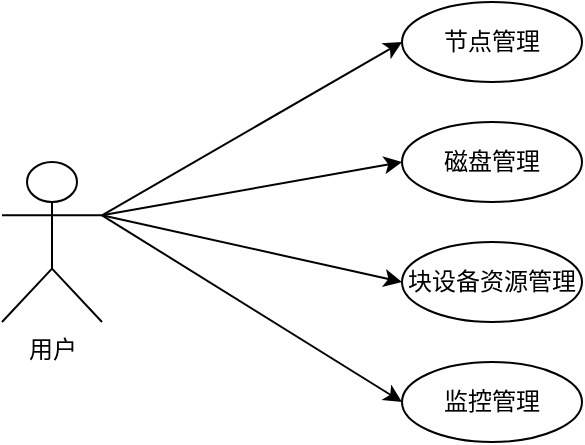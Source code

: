 <mxfile version="21.6.2" type="github">
  <diagram name="第 1 页" id="Y8m1zG7YkmczJ9cumg8B">
    <mxGraphModel dx="1050" dy="549" grid="1" gridSize="10" guides="1" tooltips="1" connect="1" arrows="1" fold="1" page="1" pageScale="1" pageWidth="827" pageHeight="1169" math="0" shadow="0">
      <root>
        <mxCell id="0" />
        <mxCell id="1" parent="0" />
        <mxCell id="H5pEt3jxYGkT5q6poo7g-10" style="rounded=0;orthogonalLoop=1;jettySize=auto;html=1;exitX=1;exitY=0.333;exitDx=0;exitDy=0;exitPerimeter=0;entryX=0;entryY=0.5;entryDx=0;entryDy=0;" edge="1" parent="1" source="H5pEt3jxYGkT5q6poo7g-1" target="H5pEt3jxYGkT5q6poo7g-4">
          <mxGeometry relative="1" as="geometry" />
        </mxCell>
        <mxCell id="H5pEt3jxYGkT5q6poo7g-11" style="rounded=0;orthogonalLoop=1;jettySize=auto;html=1;exitX=1;exitY=0.333;exitDx=0;exitDy=0;exitPerimeter=0;entryX=0;entryY=0.5;entryDx=0;entryDy=0;" edge="1" parent="1" source="H5pEt3jxYGkT5q6poo7g-1" target="H5pEt3jxYGkT5q6poo7g-7">
          <mxGeometry relative="1" as="geometry" />
        </mxCell>
        <mxCell id="H5pEt3jxYGkT5q6poo7g-12" style="rounded=0;orthogonalLoop=1;jettySize=auto;html=1;entryX=0;entryY=0.5;entryDx=0;entryDy=0;exitX=1;exitY=0.333;exitDx=0;exitDy=0;exitPerimeter=0;" edge="1" parent="1" source="H5pEt3jxYGkT5q6poo7g-1" target="H5pEt3jxYGkT5q6poo7g-9">
          <mxGeometry relative="1" as="geometry">
            <mxPoint x="140" y="220" as="sourcePoint" />
          </mxGeometry>
        </mxCell>
        <mxCell id="H5pEt3jxYGkT5q6poo7g-13" style="rounded=0;orthogonalLoop=1;jettySize=auto;html=1;entryX=0;entryY=0.5;entryDx=0;entryDy=0;exitX=1;exitY=0.333;exitDx=0;exitDy=0;exitPerimeter=0;" edge="1" parent="1" source="H5pEt3jxYGkT5q6poo7g-1" target="H5pEt3jxYGkT5q6poo7g-8">
          <mxGeometry relative="1" as="geometry">
            <mxPoint x="120" y="220" as="sourcePoint" />
          </mxGeometry>
        </mxCell>
        <mxCell id="H5pEt3jxYGkT5q6poo7g-1" value="用户" style="shape=umlActor;verticalLabelPosition=bottom;verticalAlign=top;html=1;" vertex="1" parent="1">
          <mxGeometry x="50" y="200" width="50" height="80" as="geometry" />
        </mxCell>
        <mxCell id="H5pEt3jxYGkT5q6poo7g-4" value="节点管理" style="ellipse;whiteSpace=wrap;html=1;" vertex="1" parent="1">
          <mxGeometry x="250" y="120" width="90" height="40" as="geometry" />
        </mxCell>
        <mxCell id="H5pEt3jxYGkT5q6poo7g-7" value="磁盘管理" style="ellipse;whiteSpace=wrap;html=1;" vertex="1" parent="1">
          <mxGeometry x="250" y="180" width="90" height="40" as="geometry" />
        </mxCell>
        <mxCell id="H5pEt3jxYGkT5q6poo7g-8" value="监控管理" style="ellipse;whiteSpace=wrap;html=1;" vertex="1" parent="1">
          <mxGeometry x="250" y="300" width="90" height="40" as="geometry" />
        </mxCell>
        <mxCell id="H5pEt3jxYGkT5q6poo7g-9" value="块设备资源管理" style="ellipse;whiteSpace=wrap;html=1;" vertex="1" parent="1">
          <mxGeometry x="250" y="240" width="90" height="40" as="geometry" />
        </mxCell>
      </root>
    </mxGraphModel>
  </diagram>
</mxfile>
